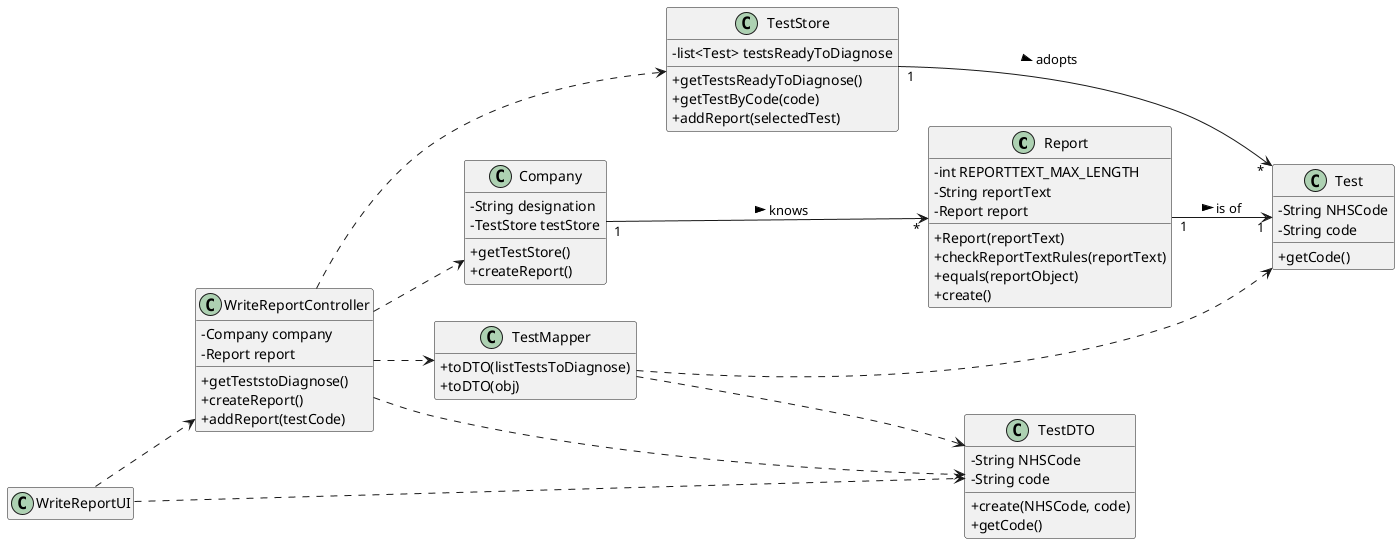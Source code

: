 @startuml
hide empty methods
hide empty attributes
left to right direction
skinparam classAttributeIconSize 0

class Report {
    - int REPORTTEXT_MAX_LENGTH
    - String reportText
    - Report report
    + Report(reportText)
    + checkReportTextRules(reportText)
    + equals(reportObject)
    + create()
}

class TestStore {
    -list<Test> testsReadyToDiagnose
    +getTestsReadyToDiagnose()
    +getTestByCode(code)
    +addReport(selectedTest)
}

class Test {
    -String NHSCode
    -String code
    +getCode()
}

class TestMapper {
    +toDTO(listTestsToDiagnose)
    +toDTO(obj)
}

class TestDTO {
    -String NHSCode
    -String code
    +create(NHSCode, code)
    +getCode()
}

class Company {
    -String designation
    -TestStore testStore
    +getTestStore()
    +createReport()
}

class WriteReportController {
    -Company company
    -Report report
    +getTeststoDiagnose()
    +createReport()
    +addReport(testCode)
}

class WriteReportUI {
}

WriteReportUI ..> WriteReportController
WriteReportUI ..> TestDTO
WriteReportController ..> TestMapper
WriteReportController ..> Company
WriteReportController ..> TestStore
WriteReportController ..> TestDTO
TestStore "1" -> "*" Test : adopts >
Company "1" --> "*" Report : knows >
Report "1" --> "1" Test : is of >
TestMapper ..> Test
TestMapper ..> TestDTO

@enduml